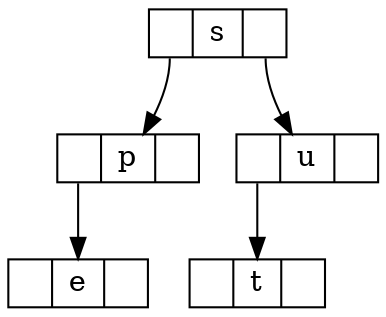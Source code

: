 digraph G {
node [shape = record, height=.1];
s[label = "<izq> |s|<der> ";]
p[label = "<izq> |p|<der> ";]
e[label = "<izq> |e|<der> ";]
u[label = "<izq> |u|<der> ";]
t[label = "<izq> |t|<der> ";]
"s":izq->p;
"p":izq->e;
"s":der->u;
"u":izq->t;
}